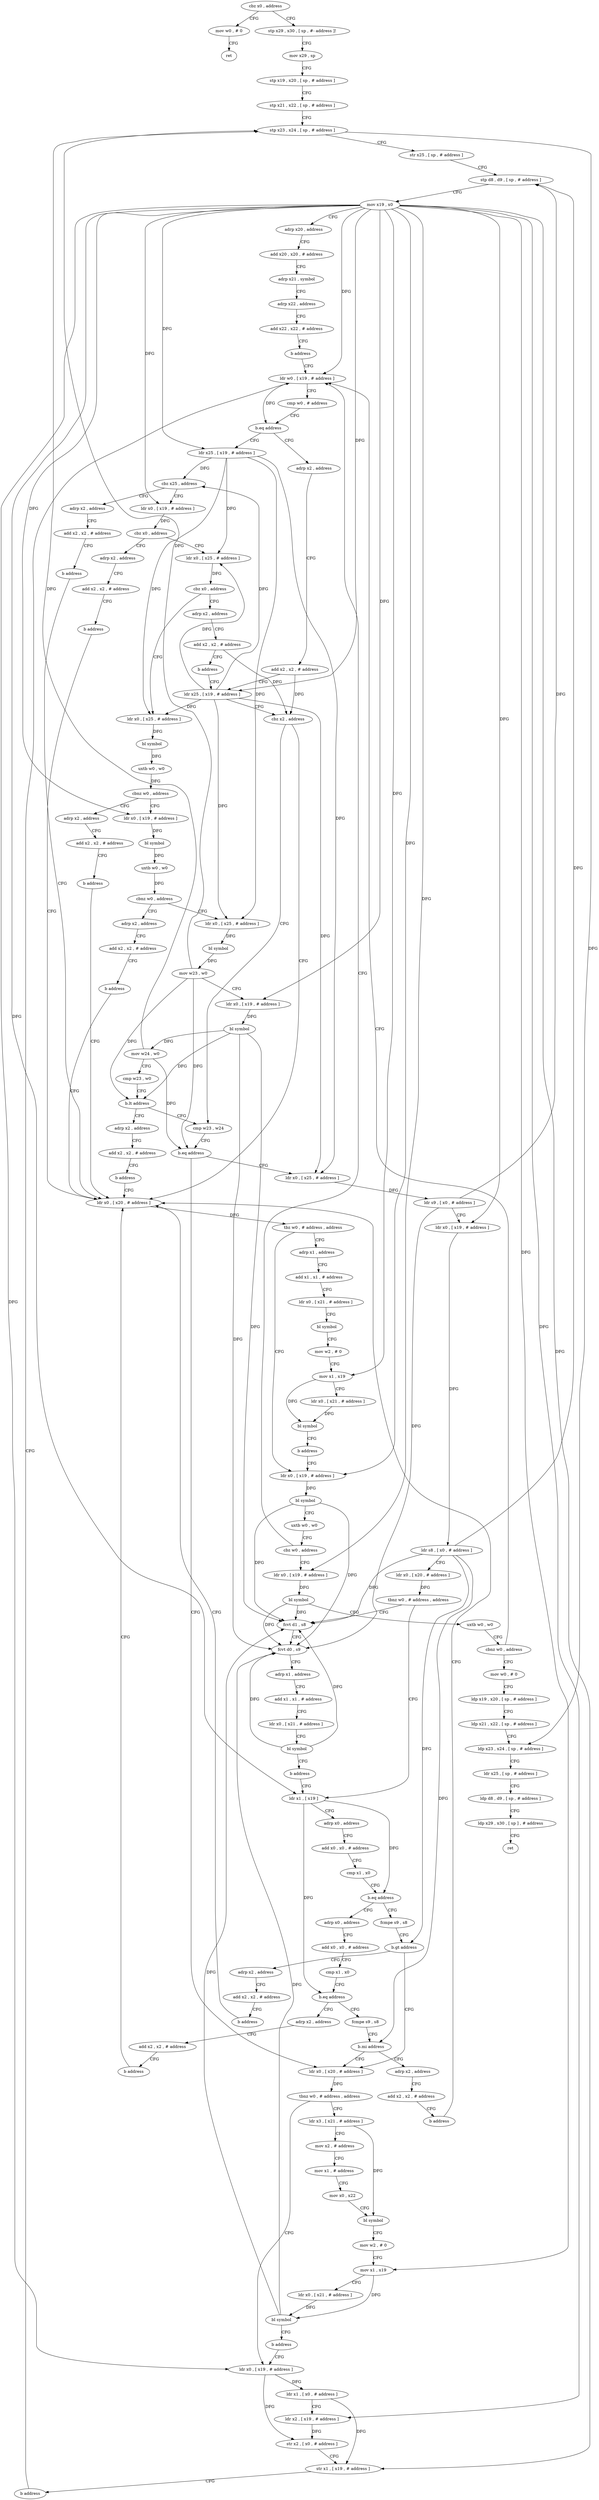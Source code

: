 digraph "func" {
"4227524" [label = "cbz x0 , address" ]
"4228100" [label = "mov w0 , # 0" ]
"4227528" [label = "stp x29 , x30 , [ sp , #- address ]!" ]
"4228104" [label = "ret" ]
"4227532" [label = "mov x29 , sp" ]
"4227536" [label = "stp x19 , x20 , [ sp , # address ]" ]
"4227540" [label = "stp x21 , x22 , [ sp , # address ]" ]
"4227544" [label = "stp x23 , x24 , [ sp , # address ]" ]
"4227548" [label = "str x25 , [ sp , # address ]" ]
"4227552" [label = "stp d8 , d9 , [ sp , # address ]" ]
"4227556" [label = "mov x19 , x0" ]
"4227560" [label = "adrp x20 , address" ]
"4227564" [label = "add x20 , x20 , # address" ]
"4227568" [label = "adrp x21 , symbol" ]
"4227572" [label = "adrp x22 , address" ]
"4227576" [label = "add x22 , x22 , # address" ]
"4227580" [label = "b address" ]
"4227980" [label = "ldr w0 , [ x19 , # address ]" ]
"4227984" [label = "cmp w0 , # address" ]
"4227988" [label = "b.eq address" ]
"4227824" [label = "ldr x25 , [ x19 , # address ]" ]
"4227992" [label = "adrp x2 , address" ]
"4227828" [label = "cbz x25 , address" ]
"4228076" [label = "adrp x2 , address" ]
"4227832" [label = "ldr x0 , [ x19 , # address ]" ]
"4227996" [label = "add x2 , x2 , # address" ]
"4228000" [label = "ldr x25 , [ x19 , # address ]" ]
"4228080" [label = "add x2 , x2 , # address" ]
"4228084" [label = "b address" ]
"4228008" [label = "ldr x0 , [ x20 , # address ]" ]
"4227836" [label = "cbz x0 , address" ]
"4228064" [label = "adrp x2 , address" ]
"4227840" [label = "ldr x0 , [ x25 , # address ]" ]
"4227912" [label = "cmp w23 , w24" ]
"4227916" [label = "b.eq address" ]
"4227584" [label = "ldr x0 , [ x25 , # address ]" ]
"4227920" [label = "ldr x0 , [ x20 , # address ]" ]
"4228012" [label = "tbz w0 , # address , address" ]
"4227964" [label = "ldr x0 , [ x19 , # address ]" ]
"4228016" [label = "adrp x1 , address" ]
"4228068" [label = "add x2 , x2 , # address" ]
"4228072" [label = "b address" ]
"4227844" [label = "cbz x0 , address" ]
"4228052" [label = "adrp x2 , address" ]
"4227848" [label = "ldr x0 , [ x25 , # address ]" ]
"4227588" [label = "ldr s9 , [ x0 , # address ]" ]
"4227592" [label = "ldr x0 , [ x19 , # address ]" ]
"4227596" [label = "ldr s8 , [ x0 , # address ]" ]
"4227600" [label = "ldr x0 , [ x20 , # address ]" ]
"4227604" [label = "tbnz w0 , # address , address" ]
"4227656" [label = "fcvt d1 , s8" ]
"4227608" [label = "ldr x1 , [ x19 ]" ]
"4227924" [label = "tbnz w0 , # address , address" ]
"4227724" [label = "ldr x3 , [ x21 , # address ]" ]
"4227928" [label = "ldr x0 , [ x19 , # address ]" ]
"4227968" [label = "bl symbol" ]
"4227972" [label = "uxtb w0 , w0" ]
"4227976" [label = "cbz w0 , address" ]
"4227776" [label = "ldr x0 , [ x19 , # address ]" ]
"4228020" [label = "add x1 , x1 , # address" ]
"4228024" [label = "ldr x0 , [ x21 , # address ]" ]
"4228028" [label = "bl symbol" ]
"4228032" [label = "mov w2 , # 0" ]
"4228036" [label = "mov x1 , x19" ]
"4228040" [label = "ldr x0 , [ x21 , # address ]" ]
"4228044" [label = "bl symbol" ]
"4228048" [label = "b address" ]
"4228056" [label = "add x2 , x2 , # address" ]
"4228060" [label = "b address" ]
"4227852" [label = "bl symbol" ]
"4227856" [label = "uxtb w0 , w0" ]
"4227860" [label = "cbnz w0 , address" ]
"4228088" [label = "adrp x2 , address" ]
"4227864" [label = "ldr x0 , [ x19 , # address ]" ]
"4227660" [label = "fcvt d0 , s9" ]
"4227664" [label = "adrp x1 , address" ]
"4227668" [label = "add x1 , x1 , # address" ]
"4227672" [label = "ldr x0 , [ x21 , # address ]" ]
"4227676" [label = "bl symbol" ]
"4227680" [label = "b address" ]
"4227612" [label = "adrp x0 , address" ]
"4227616" [label = "add x0 , x0 , # address" ]
"4227620" [label = "cmp x1 , x0" ]
"4227624" [label = "b.eq address" ]
"4227684" [label = "fcmpe s9 , s8" ]
"4227628" [label = "adrp x0 , address" ]
"4227728" [label = "mov x2 , # address" ]
"4227732" [label = "mov x1 , # address" ]
"4227736" [label = "mov x0 , x22" ]
"4227740" [label = "bl symbol" ]
"4227744" [label = "mov w2 , # 0" ]
"4227748" [label = "mov x1 , x19" ]
"4227752" [label = "ldr x0 , [ x21 , # address ]" ]
"4227756" [label = "bl symbol" ]
"4227760" [label = "b address" ]
"4227932" [label = "ldr x1 , [ x0 , # address ]" ]
"4227936" [label = "ldr x2 , [ x19 , # address ]" ]
"4227940" [label = "str x2 , [ x0 , # address ]" ]
"4227944" [label = "str x1 , [ x19 , # address ]" ]
"4227948" [label = "b address" ]
"4227780" [label = "bl symbol" ]
"4227784" [label = "uxtb w0 , w0" ]
"4227788" [label = "cbnz w0 , address" ]
"4227792" [label = "mov w0 , # 0" ]
"4228004" [label = "cbz x2 , address" ]
"4228092" [label = "add x2 , x2 , # address" ]
"4228096" [label = "b address" ]
"4227868" [label = "bl symbol" ]
"4227872" [label = "uxtb w0 , w0" ]
"4227876" [label = "cbnz w0 , address" ]
"4227764" [label = "adrp x2 , address" ]
"4227880" [label = "ldr x0 , [ x25 , # address ]" ]
"4227688" [label = "b.gt address" ]
"4227692" [label = "adrp x2 , address" ]
"4227632" [label = "add x0 , x0 , # address" ]
"4227636" [label = "cmp x1 , x0" ]
"4227640" [label = "b.eq address" ]
"4227704" [label = "fcmpe s9 , s8" ]
"4227644" [label = "adrp x2 , address" ]
"4227796" [label = "ldp x19 , x20 , [ sp , # address ]" ]
"4227800" [label = "ldp x21 , x22 , [ sp , # address ]" ]
"4227804" [label = "ldp x23 , x24 , [ sp , # address ]" ]
"4227808" [label = "ldr x25 , [ sp , # address ]" ]
"4227812" [label = "ldp d8 , d9 , [ sp , # address ]" ]
"4227816" [label = "ldp x29 , x30 , [ sp ] , # address" ]
"4227820" [label = "ret" ]
"4227768" [label = "add x2 , x2 , # address" ]
"4227772" [label = "b address" ]
"4227884" [label = "bl symbol" ]
"4227888" [label = "mov w23 , w0" ]
"4227892" [label = "ldr x0 , [ x19 , # address ]" ]
"4227896" [label = "bl symbol" ]
"4227900" [label = "mov w24 , w0" ]
"4227904" [label = "cmp w23 , w0" ]
"4227908" [label = "b.lt address" ]
"4227952" [label = "adrp x2 , address" ]
"4227696" [label = "add x2 , x2 , # address" ]
"4227700" [label = "b address" ]
"4227708" [label = "b.mi address" ]
"4227712" [label = "adrp x2 , address" ]
"4227648" [label = "add x2 , x2 , # address" ]
"4227652" [label = "b address" ]
"4227956" [label = "add x2 , x2 , # address" ]
"4227960" [label = "b address" ]
"4227716" [label = "add x2 , x2 , # address" ]
"4227720" [label = "b address" ]
"4227524" -> "4228100" [ label = "CFG" ]
"4227524" -> "4227528" [ label = "CFG" ]
"4228100" -> "4228104" [ label = "CFG" ]
"4227528" -> "4227532" [ label = "CFG" ]
"4227532" -> "4227536" [ label = "CFG" ]
"4227536" -> "4227540" [ label = "CFG" ]
"4227540" -> "4227544" [ label = "CFG" ]
"4227544" -> "4227548" [ label = "CFG" ]
"4227544" -> "4227804" [ label = "DFG" ]
"4227548" -> "4227552" [ label = "CFG" ]
"4227552" -> "4227556" [ label = "CFG" ]
"4227556" -> "4227560" [ label = "CFG" ]
"4227556" -> "4227980" [ label = "DFG" ]
"4227556" -> "4227824" [ label = "DFG" ]
"4227556" -> "4227832" [ label = "DFG" ]
"4227556" -> "4228000" [ label = "DFG" ]
"4227556" -> "4227964" [ label = "DFG" ]
"4227556" -> "4228036" [ label = "DFG" ]
"4227556" -> "4227592" [ label = "DFG" ]
"4227556" -> "4227776" [ label = "DFG" ]
"4227556" -> "4227864" [ label = "DFG" ]
"4227556" -> "4227608" [ label = "DFG" ]
"4227556" -> "4227748" [ label = "DFG" ]
"4227556" -> "4227928" [ label = "DFG" ]
"4227556" -> "4227936" [ label = "DFG" ]
"4227556" -> "4227944" [ label = "DFG" ]
"4227556" -> "4227892" [ label = "DFG" ]
"4227560" -> "4227564" [ label = "CFG" ]
"4227564" -> "4227568" [ label = "CFG" ]
"4227568" -> "4227572" [ label = "CFG" ]
"4227572" -> "4227576" [ label = "CFG" ]
"4227576" -> "4227580" [ label = "CFG" ]
"4227580" -> "4227980" [ label = "CFG" ]
"4227980" -> "4227984" [ label = "CFG" ]
"4227980" -> "4227988" [ label = "DFG" ]
"4227984" -> "4227988" [ label = "CFG" ]
"4227988" -> "4227824" [ label = "CFG" ]
"4227988" -> "4227992" [ label = "CFG" ]
"4227824" -> "4227828" [ label = "DFG" ]
"4227824" -> "4227840" [ label = "DFG" ]
"4227824" -> "4227848" [ label = "DFG" ]
"4227824" -> "4227584" [ label = "DFG" ]
"4227824" -> "4227880" [ label = "DFG" ]
"4227992" -> "4227996" [ label = "CFG" ]
"4227828" -> "4228076" [ label = "CFG" ]
"4227828" -> "4227832" [ label = "CFG" ]
"4228076" -> "4228080" [ label = "CFG" ]
"4227832" -> "4227836" [ label = "DFG" ]
"4227996" -> "4228000" [ label = "CFG" ]
"4227996" -> "4228004" [ label = "DFG" ]
"4228000" -> "4228004" [ label = "CFG" ]
"4228000" -> "4227828" [ label = "DFG" ]
"4228000" -> "4227840" [ label = "DFG" ]
"4228000" -> "4227848" [ label = "DFG" ]
"4228000" -> "4227584" [ label = "DFG" ]
"4228000" -> "4227880" [ label = "DFG" ]
"4228080" -> "4228084" [ label = "CFG" ]
"4228084" -> "4228008" [ label = "CFG" ]
"4228008" -> "4228012" [ label = "DFG" ]
"4227836" -> "4228064" [ label = "CFG" ]
"4227836" -> "4227840" [ label = "CFG" ]
"4228064" -> "4228068" [ label = "CFG" ]
"4227840" -> "4227844" [ label = "DFG" ]
"4227912" -> "4227916" [ label = "CFG" ]
"4227916" -> "4227584" [ label = "CFG" ]
"4227916" -> "4227920" [ label = "CFG" ]
"4227584" -> "4227588" [ label = "DFG" ]
"4227920" -> "4227924" [ label = "DFG" ]
"4228012" -> "4227964" [ label = "CFG" ]
"4228012" -> "4228016" [ label = "CFG" ]
"4227964" -> "4227968" [ label = "DFG" ]
"4228016" -> "4228020" [ label = "CFG" ]
"4228068" -> "4228072" [ label = "CFG" ]
"4228072" -> "4228008" [ label = "CFG" ]
"4227844" -> "4228052" [ label = "CFG" ]
"4227844" -> "4227848" [ label = "CFG" ]
"4228052" -> "4228056" [ label = "CFG" ]
"4227848" -> "4227852" [ label = "DFG" ]
"4227588" -> "4227592" [ label = "CFG" ]
"4227588" -> "4227552" [ label = "DFG" ]
"4227588" -> "4227660" [ label = "DFG" ]
"4227592" -> "4227596" [ label = "DFG" ]
"4227596" -> "4227600" [ label = "CFG" ]
"4227596" -> "4227552" [ label = "DFG" ]
"4227596" -> "4227656" [ label = "DFG" ]
"4227596" -> "4227688" [ label = "DFG" ]
"4227596" -> "4227708" [ label = "DFG" ]
"4227600" -> "4227604" [ label = "DFG" ]
"4227604" -> "4227656" [ label = "CFG" ]
"4227604" -> "4227608" [ label = "CFG" ]
"4227656" -> "4227660" [ label = "CFG" ]
"4227608" -> "4227612" [ label = "CFG" ]
"4227608" -> "4227624" [ label = "DFG" ]
"4227608" -> "4227640" [ label = "DFG" ]
"4227924" -> "4227724" [ label = "CFG" ]
"4227924" -> "4227928" [ label = "CFG" ]
"4227724" -> "4227728" [ label = "CFG" ]
"4227724" -> "4227740" [ label = "DFG" ]
"4227928" -> "4227932" [ label = "DFG" ]
"4227928" -> "4227940" [ label = "DFG" ]
"4227968" -> "4227972" [ label = "CFG" ]
"4227968" -> "4227660" [ label = "DFG" ]
"4227968" -> "4227656" [ label = "DFG" ]
"4227972" -> "4227976" [ label = "CFG" ]
"4227976" -> "4227776" [ label = "CFG" ]
"4227976" -> "4227980" [ label = "CFG" ]
"4227776" -> "4227780" [ label = "DFG" ]
"4228020" -> "4228024" [ label = "CFG" ]
"4228024" -> "4228028" [ label = "CFG" ]
"4228028" -> "4228032" [ label = "CFG" ]
"4228032" -> "4228036" [ label = "CFG" ]
"4228036" -> "4228040" [ label = "CFG" ]
"4228036" -> "4228044" [ label = "DFG" ]
"4228040" -> "4228044" [ label = "DFG" ]
"4228044" -> "4228048" [ label = "CFG" ]
"4228048" -> "4227964" [ label = "CFG" ]
"4228056" -> "4228060" [ label = "CFG" ]
"4228056" -> "4228004" [ label = "DFG" ]
"4228060" -> "4228000" [ label = "CFG" ]
"4227852" -> "4227856" [ label = "DFG" ]
"4227856" -> "4227860" [ label = "DFG" ]
"4227860" -> "4228088" [ label = "CFG" ]
"4227860" -> "4227864" [ label = "CFG" ]
"4228088" -> "4228092" [ label = "CFG" ]
"4227864" -> "4227868" [ label = "DFG" ]
"4227660" -> "4227664" [ label = "CFG" ]
"4227664" -> "4227668" [ label = "CFG" ]
"4227668" -> "4227672" [ label = "CFG" ]
"4227672" -> "4227676" [ label = "CFG" ]
"4227676" -> "4227680" [ label = "CFG" ]
"4227676" -> "4227660" [ label = "DFG" ]
"4227676" -> "4227656" [ label = "DFG" ]
"4227680" -> "4227608" [ label = "CFG" ]
"4227612" -> "4227616" [ label = "CFG" ]
"4227616" -> "4227620" [ label = "CFG" ]
"4227620" -> "4227624" [ label = "CFG" ]
"4227624" -> "4227684" [ label = "CFG" ]
"4227624" -> "4227628" [ label = "CFG" ]
"4227684" -> "4227688" [ label = "CFG" ]
"4227628" -> "4227632" [ label = "CFG" ]
"4227728" -> "4227732" [ label = "CFG" ]
"4227732" -> "4227736" [ label = "CFG" ]
"4227736" -> "4227740" [ label = "CFG" ]
"4227740" -> "4227744" [ label = "CFG" ]
"4227744" -> "4227748" [ label = "CFG" ]
"4227748" -> "4227752" [ label = "CFG" ]
"4227748" -> "4227756" [ label = "DFG" ]
"4227752" -> "4227756" [ label = "DFG" ]
"4227756" -> "4227760" [ label = "CFG" ]
"4227756" -> "4227660" [ label = "DFG" ]
"4227756" -> "4227656" [ label = "DFG" ]
"4227760" -> "4227928" [ label = "CFG" ]
"4227932" -> "4227936" [ label = "CFG" ]
"4227932" -> "4227944" [ label = "DFG" ]
"4227936" -> "4227940" [ label = "DFG" ]
"4227940" -> "4227944" [ label = "CFG" ]
"4227944" -> "4227948" [ label = "CFG" ]
"4227948" -> "4227980" [ label = "CFG" ]
"4227780" -> "4227784" [ label = "CFG" ]
"4227780" -> "4227660" [ label = "DFG" ]
"4227780" -> "4227656" [ label = "DFG" ]
"4227784" -> "4227788" [ label = "CFG" ]
"4227788" -> "4227980" [ label = "CFG" ]
"4227788" -> "4227792" [ label = "CFG" ]
"4227792" -> "4227796" [ label = "CFG" ]
"4228004" -> "4227912" [ label = "CFG" ]
"4228004" -> "4228008" [ label = "CFG" ]
"4228092" -> "4228096" [ label = "CFG" ]
"4228096" -> "4228008" [ label = "CFG" ]
"4227868" -> "4227872" [ label = "DFG" ]
"4227872" -> "4227876" [ label = "DFG" ]
"4227876" -> "4227764" [ label = "CFG" ]
"4227876" -> "4227880" [ label = "CFG" ]
"4227764" -> "4227768" [ label = "CFG" ]
"4227880" -> "4227884" [ label = "DFG" ]
"4227688" -> "4227920" [ label = "CFG" ]
"4227688" -> "4227692" [ label = "CFG" ]
"4227692" -> "4227696" [ label = "CFG" ]
"4227632" -> "4227636" [ label = "CFG" ]
"4227636" -> "4227640" [ label = "CFG" ]
"4227640" -> "4227704" [ label = "CFG" ]
"4227640" -> "4227644" [ label = "CFG" ]
"4227704" -> "4227708" [ label = "CFG" ]
"4227644" -> "4227648" [ label = "CFG" ]
"4227796" -> "4227800" [ label = "CFG" ]
"4227800" -> "4227804" [ label = "CFG" ]
"4227804" -> "4227808" [ label = "CFG" ]
"4227808" -> "4227812" [ label = "CFG" ]
"4227812" -> "4227816" [ label = "CFG" ]
"4227816" -> "4227820" [ label = "CFG" ]
"4227768" -> "4227772" [ label = "CFG" ]
"4227772" -> "4228008" [ label = "CFG" ]
"4227884" -> "4227888" [ label = "DFG" ]
"4227888" -> "4227892" [ label = "CFG" ]
"4227888" -> "4227544" [ label = "DFG" ]
"4227888" -> "4227916" [ label = "DFG" ]
"4227888" -> "4227908" [ label = "DFG" ]
"4227892" -> "4227896" [ label = "DFG" ]
"4227896" -> "4227900" [ label = "DFG" ]
"4227896" -> "4227908" [ label = "DFG" ]
"4227896" -> "4227660" [ label = "DFG" ]
"4227896" -> "4227656" [ label = "DFG" ]
"4227900" -> "4227904" [ label = "CFG" ]
"4227900" -> "4227544" [ label = "DFG" ]
"4227900" -> "4227916" [ label = "DFG" ]
"4227904" -> "4227908" [ label = "CFG" ]
"4227908" -> "4227952" [ label = "CFG" ]
"4227908" -> "4227912" [ label = "CFG" ]
"4227952" -> "4227956" [ label = "CFG" ]
"4227696" -> "4227700" [ label = "CFG" ]
"4227700" -> "4228008" [ label = "CFG" ]
"4227708" -> "4227920" [ label = "CFG" ]
"4227708" -> "4227712" [ label = "CFG" ]
"4227712" -> "4227716" [ label = "CFG" ]
"4227648" -> "4227652" [ label = "CFG" ]
"4227652" -> "4228008" [ label = "CFG" ]
"4227956" -> "4227960" [ label = "CFG" ]
"4227960" -> "4228008" [ label = "CFG" ]
"4227716" -> "4227720" [ label = "CFG" ]
"4227720" -> "4228008" [ label = "CFG" ]
}
